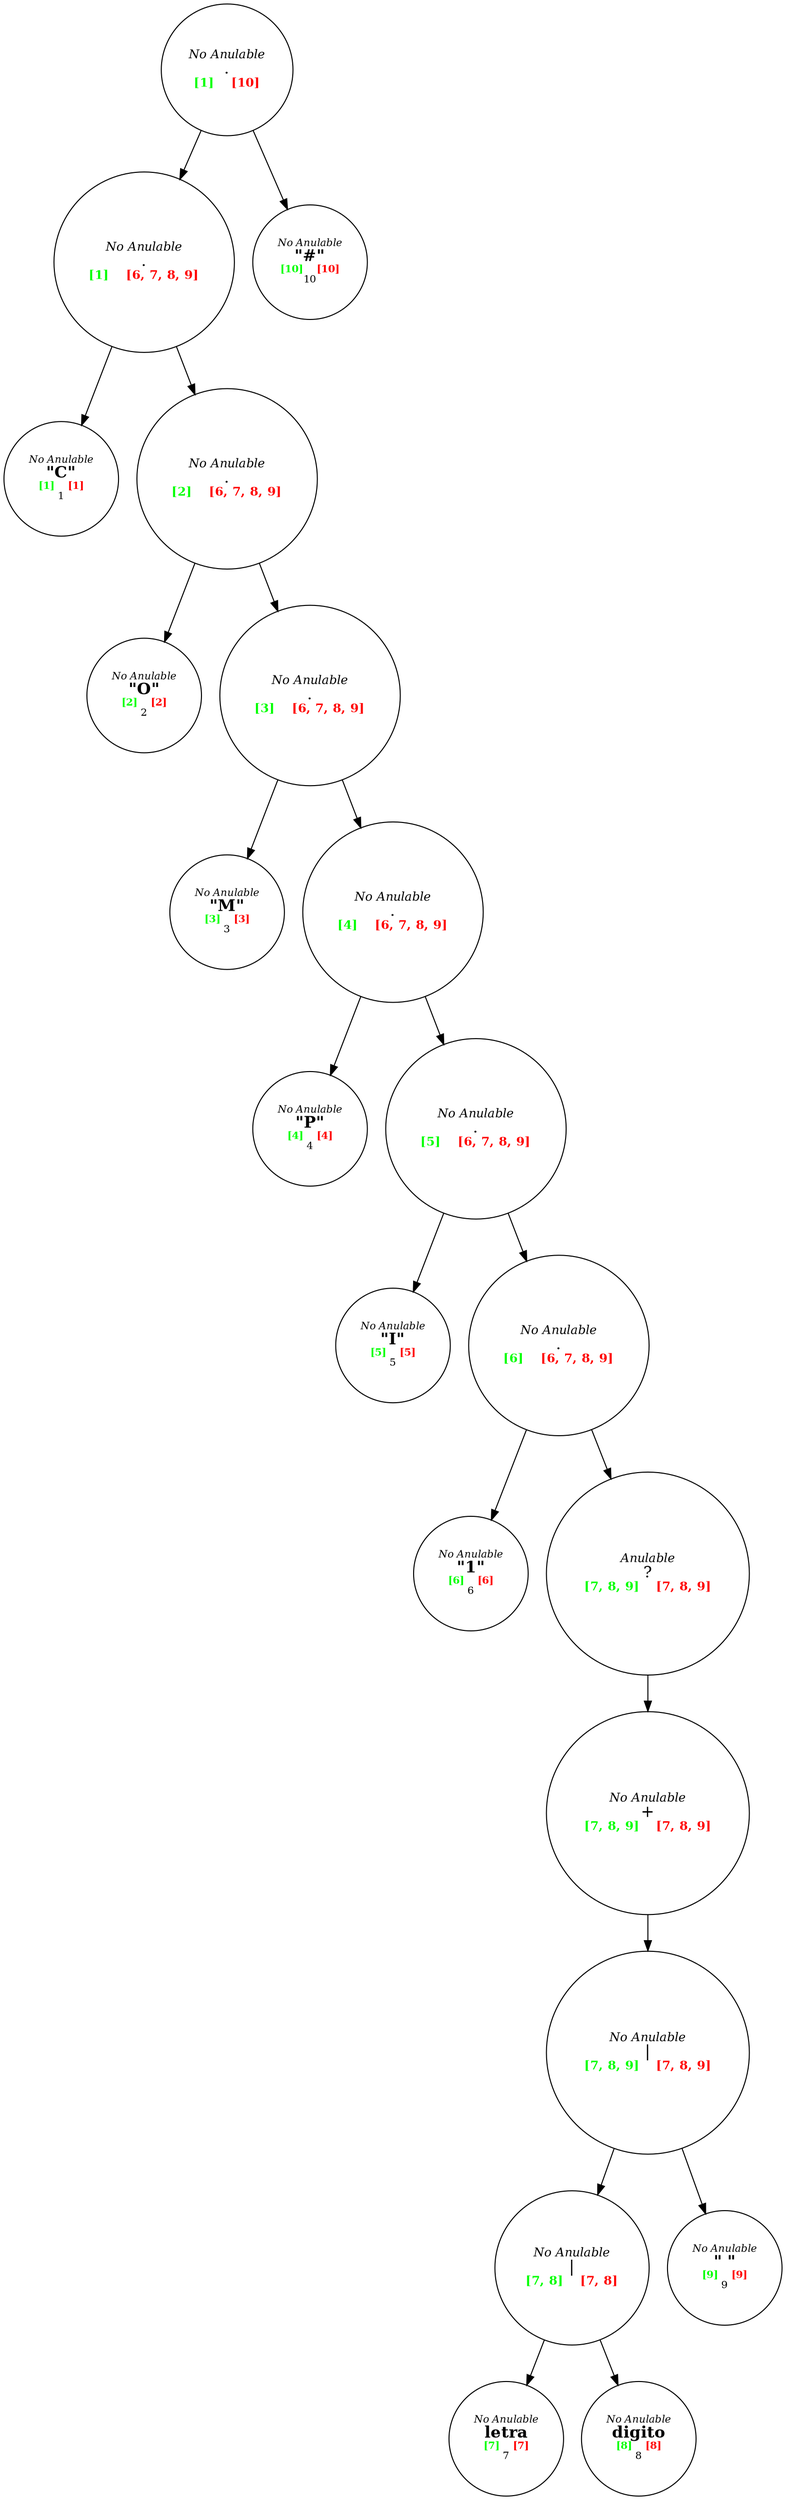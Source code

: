 digraph arbol {N_1[shape = circle, label=<<FONT POINT-SIZE="12"><I>No Anulable</I><BR/><FONT POINT-SIZE="16">.</FONT><BR/><FONT COLOR="green"><B>[1]</B></FONT>    <FONT COLOR="red"><B>[10]</B></FONT></FONT>>]N_2[shape = circle, label=<<FONT POINT-SIZE="12"><I>No Anulable</I><BR/><FONT POINT-SIZE="16">.</FONT><BR/><FONT COLOR="green"><B>[1]</B></FONT>    <FONT COLOR="red"><B>[6, 7, 8, 9]</B></FONT></FONT>>]N_1 -> N_2;
N_3[shape = circle, label=<<FONT POINT-SIZE="10"><I>No Anulable</I><BR/><B><FONT POINT-SIZE="16">"C"</FONT></B><BR/><FONT COLOR="green"><B>[1]</B></FONT>    <FONT COLOR="red"><B>[1]</B></FONT><BR/>1</FONT>>]N_2 -> N_3;
N_4[shape = circle, label=<<FONT POINT-SIZE="12"><I>No Anulable</I><BR/><FONT POINT-SIZE="16">.</FONT><BR/><FONT COLOR="green"><B>[2]</B></FONT>    <FONT COLOR="red"><B>[6, 7, 8, 9]</B></FONT></FONT>>]N_2 -> N_4;
N_5[shape = circle, label=<<FONT POINT-SIZE="10"><I>No Anulable</I><BR/><B><FONT POINT-SIZE="16">"O"</FONT></B><BR/><FONT COLOR="green"><B>[2]</B></FONT>    <FONT COLOR="red"><B>[2]</B></FONT><BR/>2</FONT>>]N_4 -> N_5;
N_6[shape = circle, label=<<FONT POINT-SIZE="12"><I>No Anulable</I><BR/><FONT POINT-SIZE="16">.</FONT><BR/><FONT COLOR="green"><B>[3]</B></FONT>    <FONT COLOR="red"><B>[6, 7, 8, 9]</B></FONT></FONT>>]N_4 -> N_6;
N_7[shape = circle, label=<<FONT POINT-SIZE="10"><I>No Anulable</I><BR/><B><FONT POINT-SIZE="16">"M"</FONT></B><BR/><FONT COLOR="green"><B>[3]</B></FONT>    <FONT COLOR="red"><B>[3]</B></FONT><BR/>3</FONT>>]N_6 -> N_7;
N_8[shape = circle, label=<<FONT POINT-SIZE="12"><I>No Anulable</I><BR/><FONT POINT-SIZE="16">.</FONT><BR/><FONT COLOR="green"><B>[4]</B></FONT>    <FONT COLOR="red"><B>[6, 7, 8, 9]</B></FONT></FONT>>]N_6 -> N_8;
N_9[shape = circle, label=<<FONT POINT-SIZE="10"><I>No Anulable</I><BR/><B><FONT POINT-SIZE="16">"P"</FONT></B><BR/><FONT COLOR="green"><B>[4]</B></FONT>    <FONT COLOR="red"><B>[4]</B></FONT><BR/>4</FONT>>]N_8 -> N_9;
N_10[shape = circle, label=<<FONT POINT-SIZE="12"><I>No Anulable</I><BR/><FONT POINT-SIZE="16">.</FONT><BR/><FONT COLOR="green"><B>[5]</B></FONT>    <FONT COLOR="red"><B>[6, 7, 8, 9]</B></FONT></FONT>>]N_8 -> N_10;
N_11[shape = circle, label=<<FONT POINT-SIZE="10"><I>No Anulable</I><BR/><B><FONT POINT-SIZE="16">"I"</FONT></B><BR/><FONT COLOR="green"><B>[5]</B></FONT>    <FONT COLOR="red"><B>[5]</B></FONT><BR/>5</FONT>>]N_10 -> N_11;
N_12[shape = circle, label=<<FONT POINT-SIZE="12"><I>No Anulable</I><BR/><FONT POINT-SIZE="16">.</FONT><BR/><FONT COLOR="green"><B>[6]</B></FONT>    <FONT COLOR="red"><B>[6, 7, 8, 9]</B></FONT></FONT>>]N_10 -> N_12;
N_13[shape = circle, label=<<FONT POINT-SIZE="10"><I>No Anulable</I><BR/><B><FONT POINT-SIZE="16">"1"</FONT></B><BR/><FONT COLOR="green"><B>[6]</B></FONT>    <FONT COLOR="red"><B>[6]</B></FONT><BR/>6</FONT>>]N_12 -> N_13;
N_14[shape = circle, label=<<FONT POINT-SIZE="12"><I>Anulable</I><BR/><FONT POINT-SIZE="16">?</FONT><BR/><FONT COLOR="green"><B>[7, 8, 9]</B></FONT>    <FONT COLOR="red"><B>[7, 8, 9]</B></FONT></FONT>>]N_12 -> N_14;
N_15[shape = circle, label=<<FONT POINT-SIZE="12"><I>No Anulable</I><BR/><FONT POINT-SIZE="16">+</FONT><BR/><FONT COLOR="green"><B>[7, 8, 9]</B></FONT>    <FONT COLOR="red"><B>[7, 8, 9]</B></FONT></FONT>>]N_14 -> N_15;
N_16[shape = circle, label=<<FONT POINT-SIZE="12"><I>No Anulable</I><BR/><FONT POINT-SIZE="16">|</FONT><BR/><FONT COLOR="green"><B>[7, 8, 9]</B></FONT>    <FONT COLOR="red"><B>[7, 8, 9]</B></FONT></FONT>>]N_15 -> N_16;
N_17[shape = circle, label=<<FONT POINT-SIZE="12"><I>No Anulable</I><BR/><FONT POINT-SIZE="16">|</FONT><BR/><FONT COLOR="green"><B>[7, 8]</B></FONT>    <FONT COLOR="red"><B>[7, 8]</B></FONT></FONT>>]N_16 -> N_17;
N_18[shape = circle, label=<<FONT POINT-SIZE="10"><I>No Anulable</I><BR/><B><FONT POINT-SIZE="16">letra</FONT></B><BR/><FONT COLOR="green"><B>[7]</B></FONT>    <FONT COLOR="red"><B>[7]</B></FONT><BR/>7</FONT>>]N_17 -> N_18;
N_19[shape = circle, label=<<FONT POINT-SIZE="10"><I>No Anulable</I><BR/><B><FONT POINT-SIZE="16">digito</FONT></B><BR/><FONT COLOR="green"><B>[8]</B></FONT>    <FONT COLOR="red"><B>[8]</B></FONT><BR/>8</FONT>>]N_17 -> N_19;
N_20[shape = circle, label=<<FONT POINT-SIZE="10"><I>No Anulable</I><BR/><B><FONT POINT-SIZE="16">" "</FONT></B><BR/><FONT COLOR="green"><B>[9]</B></FONT>    <FONT COLOR="red"><B>[9]</B></FONT><BR/>9</FONT>>]N_16 -> N_20;
N_21[shape = circle, label=<<FONT POINT-SIZE="10"><I>No Anulable</I><BR/><B><FONT POINT-SIZE="16">"#"</FONT></B><BR/><FONT COLOR="green"><B>[10]</B></FONT>    <FONT COLOR="red"><B>[10]</B></FONT><BR/>10</FONT>>]N_1 -> N_21;
}
